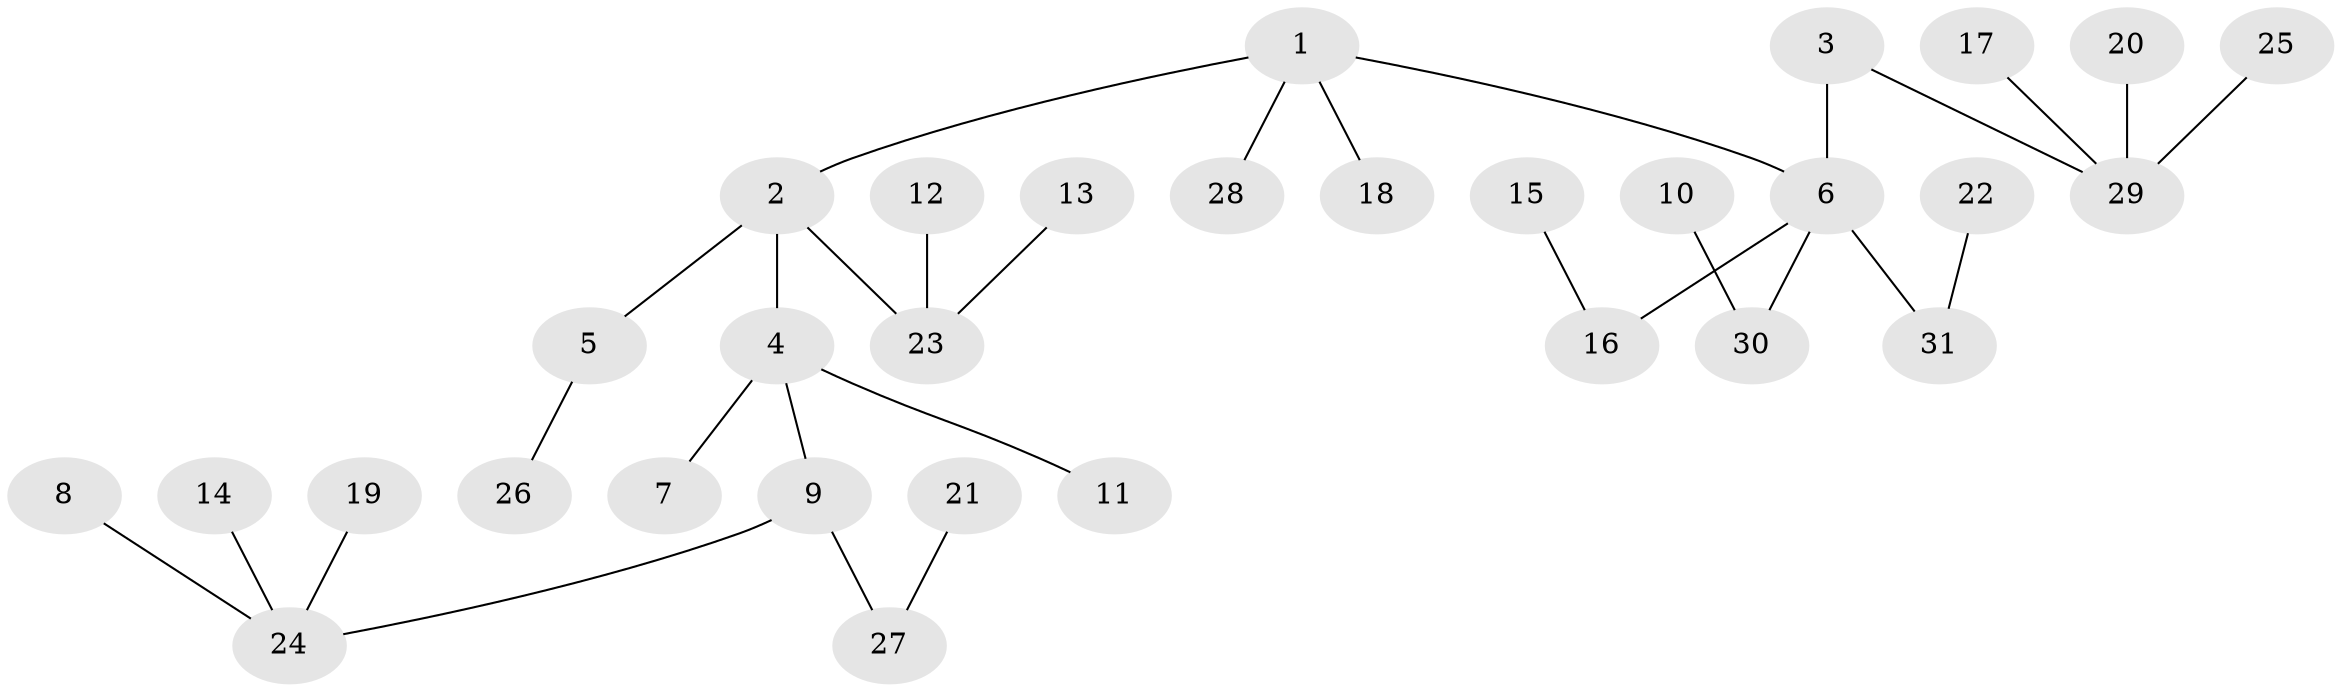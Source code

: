 // original degree distribution, {5: 0.08, 1: 0.56, 4: 0.06, 6: 0.02, 2: 0.2, 3: 0.08}
// Generated by graph-tools (version 1.1) at 2025/37/03/04/25 23:37:21]
// undirected, 31 vertices, 30 edges
graph export_dot {
  node [color=gray90,style=filled];
  1;
  2;
  3;
  4;
  5;
  6;
  7;
  8;
  9;
  10;
  11;
  12;
  13;
  14;
  15;
  16;
  17;
  18;
  19;
  20;
  21;
  22;
  23;
  24;
  25;
  26;
  27;
  28;
  29;
  30;
  31;
  1 -- 2 [weight=1.0];
  1 -- 6 [weight=1.0];
  1 -- 18 [weight=1.0];
  1 -- 28 [weight=1.0];
  2 -- 4 [weight=1.0];
  2 -- 5 [weight=1.0];
  2 -- 23 [weight=1.0];
  3 -- 6 [weight=1.0];
  3 -- 29 [weight=1.0];
  4 -- 7 [weight=1.0];
  4 -- 9 [weight=1.0];
  4 -- 11 [weight=1.0];
  5 -- 26 [weight=1.0];
  6 -- 16 [weight=1.0];
  6 -- 30 [weight=1.0];
  6 -- 31 [weight=1.0];
  8 -- 24 [weight=1.0];
  9 -- 24 [weight=1.0];
  9 -- 27 [weight=1.0];
  10 -- 30 [weight=1.0];
  12 -- 23 [weight=1.0];
  13 -- 23 [weight=1.0];
  14 -- 24 [weight=1.0];
  15 -- 16 [weight=1.0];
  17 -- 29 [weight=1.0];
  19 -- 24 [weight=1.0];
  20 -- 29 [weight=1.0];
  21 -- 27 [weight=1.0];
  22 -- 31 [weight=1.0];
  25 -- 29 [weight=1.0];
}
